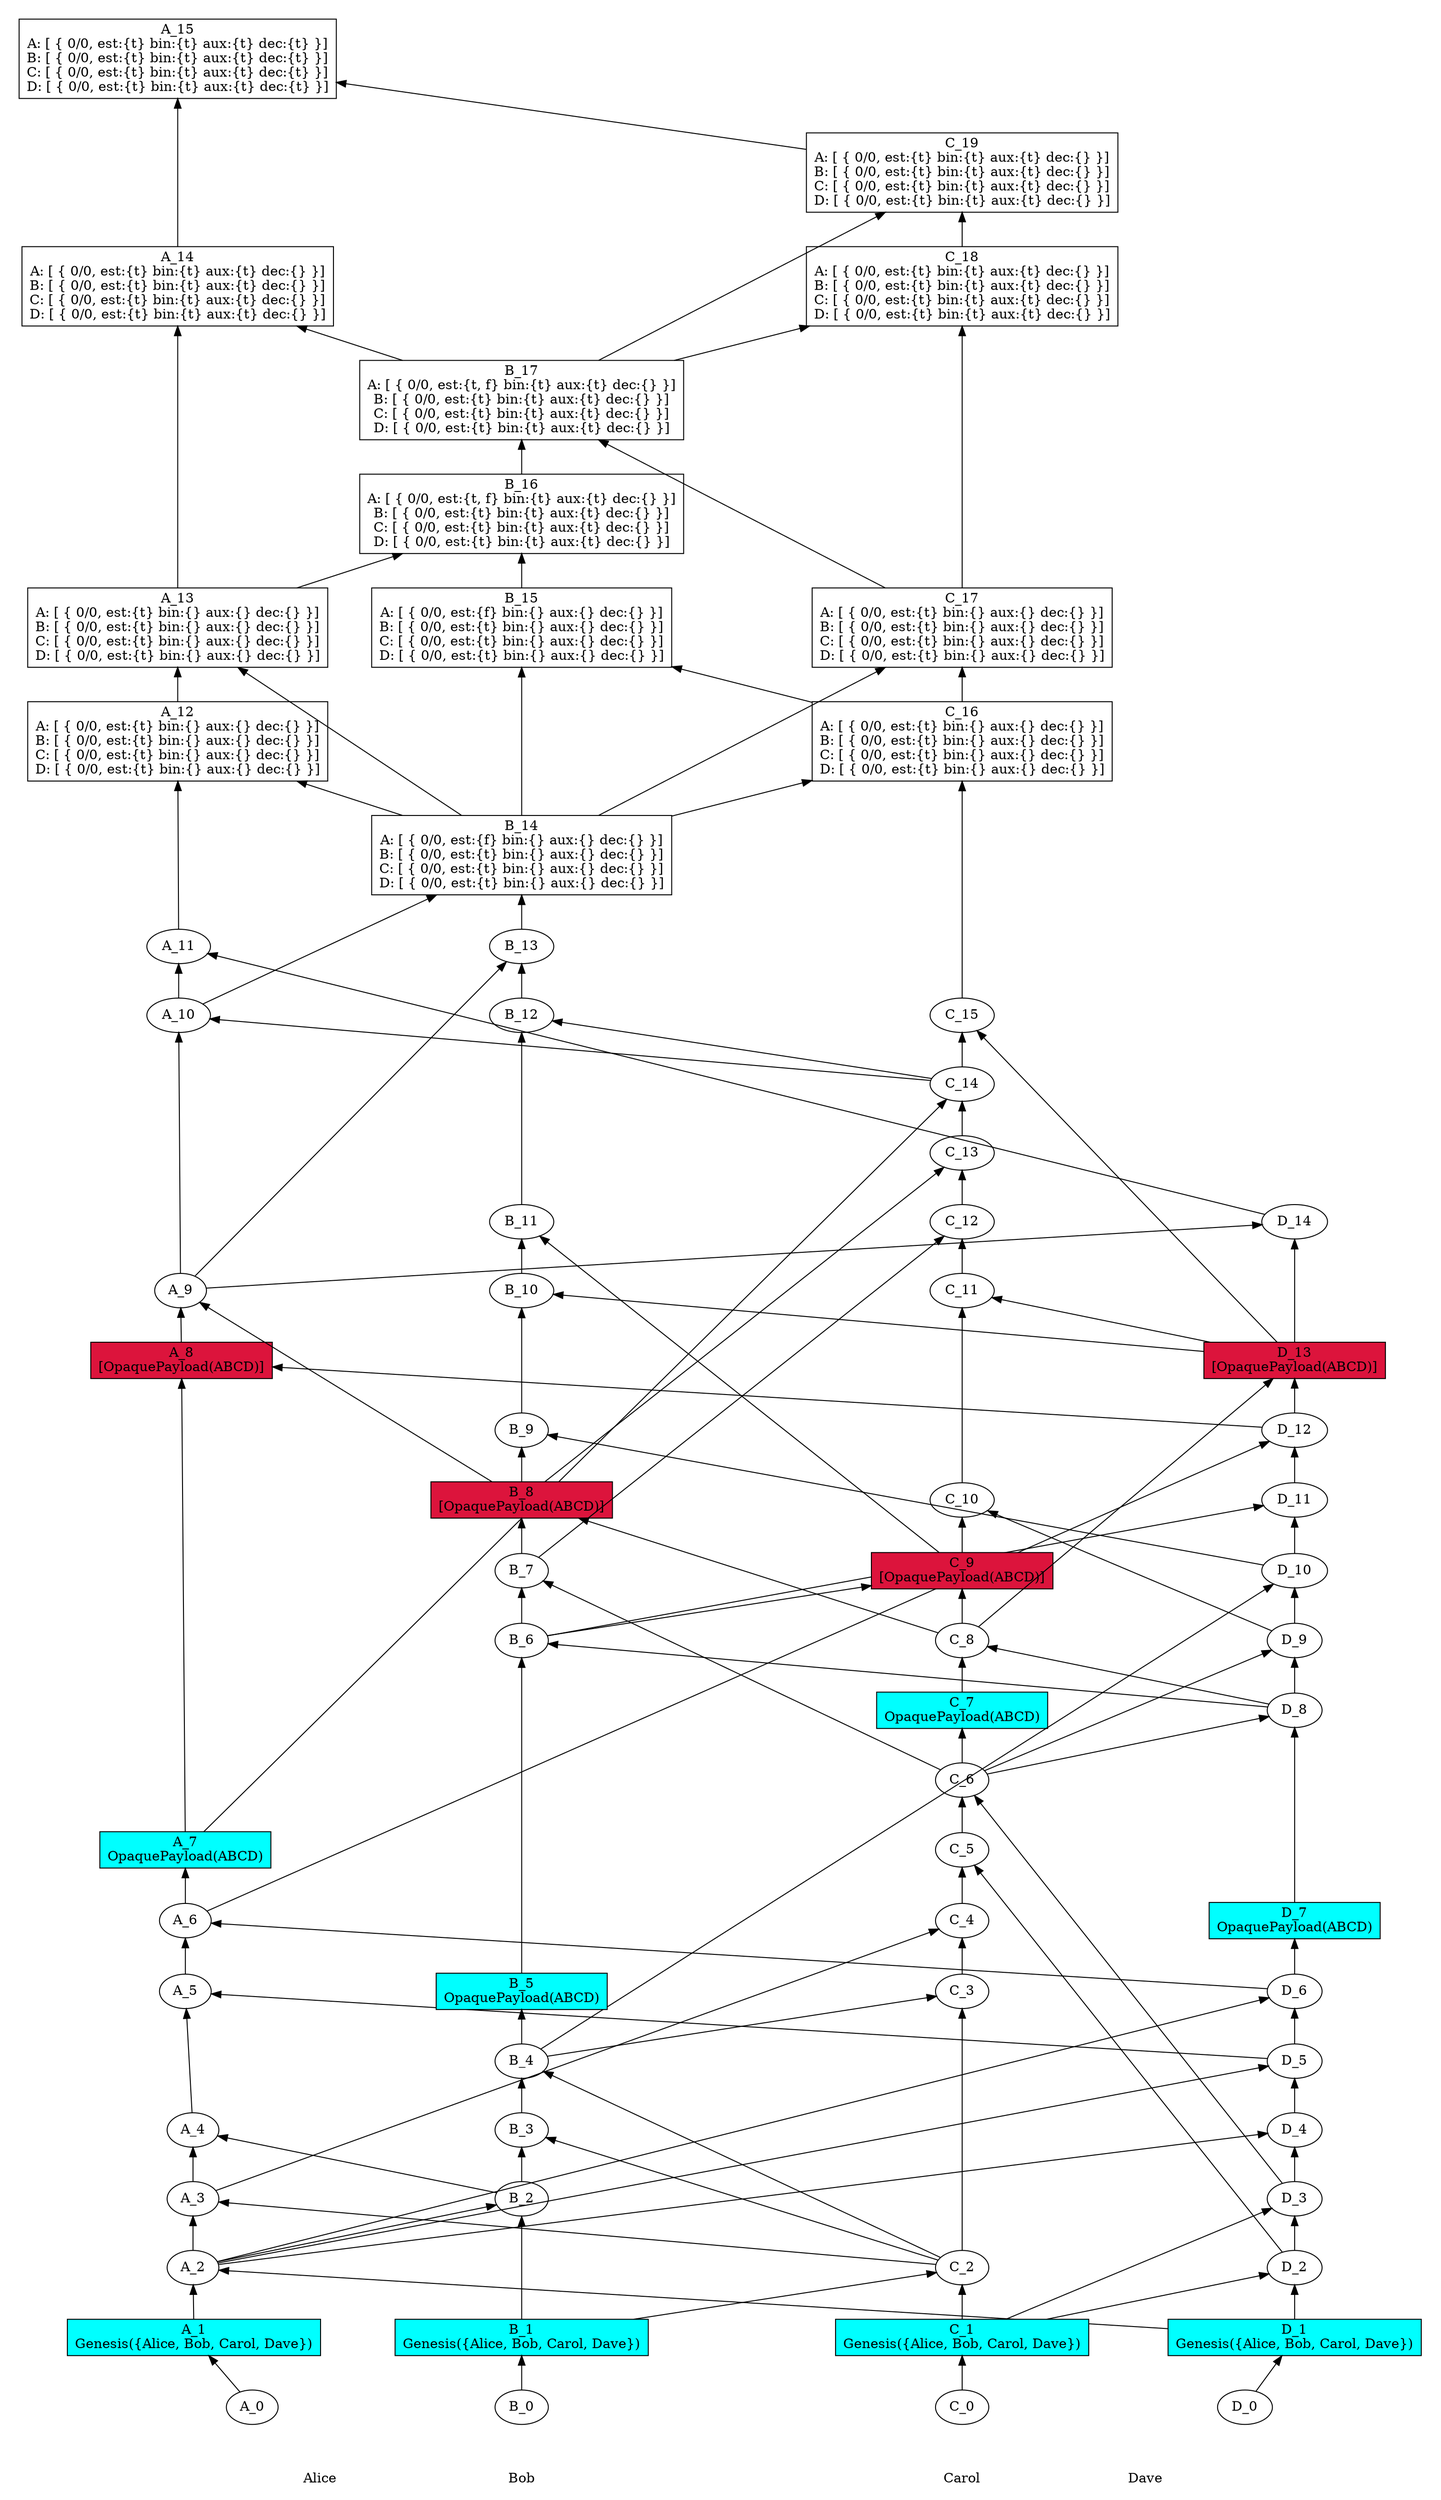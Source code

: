 digraph GossipGraph {
  splines=false
  rankdir=BT
/// our_id: Alice
/// peer_states: {Alice: "PeerState(VOTE|SEND|RECV)", Bob: "PeerState(VOTE|SEND|RECV)", Carol: "PeerState(VOTE|SEND|RECV)", Dave: "PeerState(VOTE|SEND|RECV)"}
/// { 043b416f7c..
/// cause: Request
/// interesting_content: []
/// last_ancestors: {Alice: 3, Bob: 6, Carol: 6, Dave: 8}
/// }
/// { 0584b2a969..
/// cause: Request
/// interesting_content: []
/// last_ancestors: {Alice: 13, Bob: 17, Carol: 17, Dave: 14}
/// }
/// { 1d6c12d64e..
/// cause: Response
/// interesting_content: []
/// last_ancestors: {Alice: 6, Bob: 6, Carol: 11, Dave: 13}
/// }
/// { 1d712a6024..
/// cause: Request
/// interesting_content: []
/// last_ancestors: {Alice: 3, Bob: 4, Carol: 6, Dave: 10}
/// }
/// { 1e5726b2f2..
/// cause: Request
/// interesting_content: []
/// last_ancestors: {Alice: 2, Bob: 4, Carol: 2, Dave: 1}
/// }
/// { 1ec6628195..
/// cause: Response
/// interesting_content: []
/// last_ancestors: {Alice: 10, Bob: 8, Carol: 14, Dave: 13}
/// }
/// { 20cced65d4..
/// cause: Response
/// interesting_content: []
/// last_ancestors: {Alice: 3, Bob: 9, Carol: 8, Dave: 10}
/// }
/// { 2548da4030..
/// cause: Response
/// interesting_content: []
/// last_ancestors: {Alice: 3, Bob: 4, Carol: 4, Dave: 1}
/// }
/// { 2971a7cd10..
/// cause: Response
/// interesting_content: []
/// last_ancestors: {Alice: 2, Bob: 3, Carol: 2, Dave: 1}
/// }
/// { 30d7e4394d..
/// cause: Initial
/// interesting_content: []
/// last_ancestors: {Alice: 0}
/// }
/// { 3602524c3b..
/// cause: Response
/// interesting_content: []
/// last_ancestors: {Alice: 6, Bob: 7, Carol: 12, Dave: 13}
/// }
/// { 36099e4269..
/// cause: Observation(Genesis({Alice, Bob, Carol, Dave}))
/// interesting_content: []
/// last_ancestors: {Carol: 1}
/// }
/// { 36969f0186..
/// cause: Response
/// interesting_content: []
/// last_ancestors: {Alice: 4, Bob: 2, Carol: 2, Dave: 1}
/// }
/// { 3ccf0eb0e3..
/// cause: Observation(OpaquePayload(ABCD))
/// interesting_content: []
/// last_ancestors: {Alice: 3, Bob: 4, Carol: 7, Dave: 3}
/// }
/// { 41ea2d2535..
/// cause: Response
/// interesting_content: []
/// last_ancestors: {Alice: 2, Bob: 4, Carol: 3, Dave: 1}
/// }
/// { 41fd26fd48..
/// cause: Response
/// interesting_content: []
/// last_ancestors: {Alice: 3, Bob: 6, Carol: 10, Dave: 9}
/// }
/// { 4541f98755..
/// cause: Initial
/// interesting_content: []
/// last_ancestors: {Dave: 0}
/// }
/// { 493d2a5a3b..
/// cause: Response
/// interesting_content: []
/// last_ancestors: {Alice: 10, Bob: 14, Carol: 17, Dave: 13}
/// }
/// { 49587bd907..
/// cause: Response
/// interesting_content: []
/// last_ancestors: {Alice: 3, Bob: 4, Carol: 8, Dave: 8}
/// }
/// { 511fb75f3e..
/// cause: Request
/// interesting_content: []
/// last_ancestors: {Alice: 10, Bob: 14, Carol: 16, Dave: 13}
/// }
/// { 526960e082..
/// cause: Response
/// interesting_content: []
/// last_ancestors: {Alice: 6, Bob: 2, Carol: 2, Dave: 6}
/// }
/// { 5bf7f8ac00..
/// cause: Request
/// interesting_content: []
/// last_ancestors: {Alice: 2, Bob: 2, Dave: 1}
/// }
/// { 6035e98417..
/// cause: Request
/// interesting_content: []
/// last_ancestors: {Alice: 3, Bob: 4, Carol: 6, Dave: 8}
/// }
/// { 682aa6684e..
/// cause: Observation(Genesis({Alice, Bob, Carol, Dave}))
/// interesting_content: []
/// last_ancestors: {Bob: 1}
/// }
/// { 6ee7798933..
/// cause: Response
/// interesting_content: []
/// last_ancestors: {Alice: 3, Bob: 4, Carol: 5, Dave: 2}
/// }
/// { 76f80f1a8d..
/// cause: Request
/// interesting_content: []
/// last_ancestors: {Alice: 3, Bob: 7, Carol: 6, Dave: 8}
/// }
/// { 7aafb8df6a..
/// cause: Observation(OpaquePayload(ABCD))
/// interesting_content: []
/// last_ancestors: {Alice: 2, Carol: 1, Dave: 7}
/// }
/// { 85c91ec9a0..
/// cause: Response
/// interesting_content: []
/// last_ancestors: {Alice: 6, Bob: 8, Carol: 13, Dave: 13}
/// }
/// { 8ced4dd981..
/// cause: Response
/// interesting_content: []
/// last_ancestors: {Alice: 11, Bob: 8, Carol: 14, Dave: 14}
/// }
/// { 8e3bc55854..
/// cause: Request
/// interesting_content: []
/// last_ancestors: {Alice: 13, Bob: 14, Carol: 14, Dave: 14}
/// }
/// { 8fdd8d213e..
/// cause: Response
/// interesting_content: []
/// last_ancestors: {Alice: 3, Bob: 6, Carol: 6, Dave: 11}
/// }
/// { 90733e9f80..
/// cause: Request
/// interesting_content: []
/// last_ancestors: {Alice: 3, Bob: 1, Carol: 2, Dave: 1}
/// }
/// { 9956ff7c9f..
/// cause: Request
/// interesting_content: [OpaquePayload(ABCD)]
/// last_ancestors: {Alice: 6, Bob: 6, Carol: 8, Dave: 13}
/// }
/// { 9ba98ecb39..
/// cause: Request
/// interesting_content: []
/// last_ancestors: {Alice: 15, Bob: 17, Carol: 19, Dave: 14}
/// }
/// { 9bf701c3b0..
/// cause: Request
/// interesting_content: []
/// last_ancestors: {Alice: 10, Bob: 14, Carol: 14, Dave: 13}
/// }
/// { a118c218d3..
/// cause: Request
/// interesting_content: []
/// last_ancestors: {Alice: 2, Dave: 1}
/// }
/// { a2377c2f1e..
/// cause: Request
/// interesting_content: []
/// last_ancestors: {Alice: 6, Bob: 6, Carol: 6, Dave: 12}
/// }
/// { a35a75dc06..
/// cause: Request
/// interesting_content: []
/// last_ancestors: {Alice: 9, Bob: 8, Carol: 8, Dave: 14}
/// }
/// { a6176ea05b..
/// cause: Request
/// interesting_content: []
/// last_ancestors: {Carol: 1, Dave: 3}
/// }
/// { af91fcff5e..
/// cause: Observation(Genesis({Alice, Bob, Carol, Dave}))
/// interesting_content: []
/// last_ancestors: {Dave: 1}
/// }
/// { b7c6b3f70f..
/// cause: Request
/// interesting_content: []
/// last_ancestors: {Alice: 7, Bob: 12, Carol: 14, Dave: 13}
/// }
/// { bb8acb898c..
/// cause: Request
/// interesting_content: [OpaquePayload(ABCD)]
/// last_ancestors: {Alice: 3, Bob: 6, Carol: 9, Dave: 8}
/// }
/// { bd9383be13..
/// cause: Request
/// interesting_content: []
/// last_ancestors: {Alice: 9, Bob: 8, Carol: 8, Dave: 12}
/// }
/// { be91fdf2c9..
/// cause: Request
/// interesting_content: []
/// last_ancestors: {Alice: 7, Bob: 8, Carol: 15, Dave: 13}
/// }
/// { c174a57326..
/// cause: Response
/// interesting_content: []
/// last_ancestors: {Alice: 10, Bob: 15, Carol: 16, Dave: 13}
/// }
/// { c1ba0a0530..
/// cause: Request
/// interesting_content: []
/// last_ancestors: {Alice: 13, Bob: 17, Carol: 19, Dave: 14}
/// }
/// { c34b4c2fcb..
/// cause: Request
/// interesting_content: [OpaquePayload(ABCD)]
/// last_ancestors: {Alice: 3, Bob: 8, Carol: 8, Dave: 8}
/// }
/// { c563683ebf..
/// cause: Observation(OpaquePayload(ABCD))
/// interesting_content: []
/// last_ancestors: {Alice: 7, Bob: 2, Carol: 2, Dave: 6}
/// }
/// { c61999e610..
/// cause: Observation(OpaquePayload(ABCD))
/// interesting_content: []
/// last_ancestors: {Alice: 2, Bob: 5, Carol: 2, Dave: 1}
/// }
/// { cc1bd95a30..
/// cause: Response
/// interesting_content: []
/// last_ancestors: {Alice: 5, Bob: 2, Carol: 2, Dave: 5}
/// }
/// { cfa85dfc68..
/// cause: Request
/// interesting_content: []
/// last_ancestors: {Alice: 6, Bob: 10, Carol: 8, Dave: 13}
/// }
/// { d1a43a79c9..
/// cause: Response
/// interesting_content: []
/// last_ancestors: {Alice: 13, Bob: 16, Carol: 16, Dave: 14}
/// }
/// { d45f13f080..
/// cause: Request
/// interesting_content: []
/// last_ancestors: {Alice: 2, Carol: 1, Dave: 6}
/// }
/// { d5890228eb..
/// cause: Request
/// interesting_content: []
/// last_ancestors: {Alice: 7, Bob: 8, Carol: 14, Dave: 13}
/// }
/// { d8b1f9a84e..
/// cause: Response
/// interesting_content: []
/// last_ancestors: {Alice: 2, Carol: 1, Dave: 4}
/// }
/// { dbada52656..
/// cause: Response
/// interesting_content: []
/// last_ancestors: {Alice: 6, Bob: 11, Carol: 9, Dave: 13}
/// }
/// { dc8296fe22..
/// cause: Initial
/// interesting_content: []
/// last_ancestors: {Bob: 0}
/// }
/// { dd4079bcb1..
/// cause: Response
/// interesting_content: [OpaquePayload(ABCD)]
/// last_ancestors: {Alice: 8, Bob: 6, Carol: 6, Dave: 12}
/// }
/// { decd277ed4..
/// cause: Response
/// interesting_content: []
/// last_ancestors: {Alice: 12, Bob: 14, Carol: 14, Dave: 14}
/// }
/// { e2873d8612..
/// cause: Observation(Genesis({Alice, Bob, Carol, Dave}))
/// interesting_content: []
/// last_ancestors: {Alice: 1}
/// }
/// { e33eca991f..
/// cause: Request
/// interesting_content: []
/// last_ancestors: {Carol: 1, Dave: 2}
/// }
/// { e3c1a438da..
/// cause: Request
/// interesting_content: []
/// last_ancestors: {Alice: 3, Bob: 4, Carol: 6, Dave: 9}
/// }
/// { ea46f50e17..
/// cause: Response
/// interesting_content: []
/// last_ancestors: {Alice: 13, Bob: 17, Carol: 18, Dave: 14}
/// }
/// { f227b3b612..
/// cause: Request
/// interesting_content: []
/// last_ancestors: {Alice: 2, Carol: 1, Dave: 5}
/// }
/// { fa13ad61fd..
/// cause: Initial
/// interesting_content: []
/// last_ancestors: {Carol: 0}
/// }
/// { fbb0f444d5..
/// cause: Request
/// interesting_content: []
/// last_ancestors: {Bob: 1, Carol: 2}
/// }
/// { fcd06a5bfe..
/// cause: Response
/// interesting_content: []
/// last_ancestors: {Alice: 3, Bob: 4, Carol: 6, Dave: 3}
/// }
/// { fd03b5208a..
/// cause: Request
/// interesting_content: []
/// last_ancestors: {Alice: 14, Bob: 17, Carol: 17, Dave: 14}
/// }
/// { ffe0f30040..
/// cause: Response
/// interesting_content: []
/// last_ancestors: {Alice: 9, Bob: 13, Carol: 14, Dave: 13}
/// }
    style=invis
  subgraph cluster_Alice {
    label=Alice
    Alice [style=invis]
    Alice -> "30d7e4394d.." [style=invis]
    "30d7e4394d.." -> "e2873d8612.." [minlen=1]
    "e2873d8612.." -> "a118c218d3.." [minlen=1]
    "a118c218d3.." -> "90733e9f80.." [minlen=1]
    "90733e9f80.." -> "36969f0186.." [minlen=1]
    "36969f0186.." -> "cc1bd95a30.." [minlen=2]
    "cc1bd95a30.." -> "526960e082.." [minlen=1]
    "526960e082.." -> "c563683ebf.." [minlen=1]
    "c563683ebf.." -> "dd4079bcb1.." [minlen=7]
    "dd4079bcb1.." -> "bd9383be13.." [minlen=1]
    "bd9383be13.." -> "1ec6628195.." [minlen=4]
    "1ec6628195.." -> "8ced4dd981.." [minlen=1]
    "8ced4dd981.." -> "decd277ed4.." [minlen=2]
    "decd277ed4.." -> "8e3bc55854.." [minlen=1]
    "8e3bc55854.." -> "fd03b5208a.." [minlen=3]
    "fd03b5208a.." -> "9ba98ecb39.." [minlen=2]


  }
  "af91fcff5e.." -> "a118c218d3.." [constraint=false]
  "fbb0f444d5.." -> "90733e9f80.." [constraint=false]
  "5bf7f8ac00.." -> "36969f0186.." [constraint=false]
  "f227b3b612.." -> "cc1bd95a30.." [constraint=false]
  "d45f13f080.." -> "526960e082.." [constraint=false]
  "a2377c2f1e.." -> "dd4079bcb1.." [constraint=false]
  "c34b4c2fcb.." -> "bd9383be13.." [constraint=false]
  "d5890228eb.." -> "1ec6628195.." [constraint=false]
  "a35a75dc06.." -> "8ced4dd981.." [constraint=false]
  "9bf701c3b0.." -> "decd277ed4.." [constraint=false]
  "9bf701c3b0.." -> "8e3bc55854.." [constraint=false]
  "0584b2a969.." -> "fd03b5208a.." [constraint=false]
  "c1ba0a0530.." -> "9ba98ecb39.." [constraint=false]

    style=invis
  subgraph cluster_Dave {
    label=Dave
    Dave [style=invis]
    Dave -> "4541f98755.." [style=invis]
    "4541f98755.." -> "af91fcff5e.." [minlen=1]
    "af91fcff5e.." -> "e33eca991f.." [minlen=1]
    "e33eca991f.." -> "a6176ea05b.." [minlen=1]
    "a6176ea05b.." -> "d8b1f9a84e.." [minlen=1]
    "d8b1f9a84e.." -> "f227b3b612.." [minlen=1]
    "f227b3b612.." -> "d45f13f080.." [minlen=1]
    "d45f13f080.." -> "7aafb8df6a.." [minlen=1]
    "7aafb8df6a.." -> "6035e98417.." [minlen=3]
    "6035e98417.." -> "e3c1a438da.." [minlen=1]
    "e3c1a438da.." -> "1d712a6024.." [minlen=1]
    "1d712a6024.." -> "8fdd8d213e.." [minlen=1]
    "8fdd8d213e.." -> "a2377c2f1e.." [minlen=1]
    "a2377c2f1e.." -> "9956ff7c9f.." [minlen=1]
    "9956ff7c9f.." -> "a35a75dc06.." [minlen=2]


  }
  "36099e4269.." -> "e33eca991f.." [constraint=false]
  "36099e4269.." -> "a6176ea05b.." [constraint=false]
  "a118c218d3.." -> "d8b1f9a84e.." [constraint=false]
  "a118c218d3.." -> "f227b3b612.." [constraint=false]
  "a118c218d3.." -> "d45f13f080.." [constraint=false]
  "fcd06a5bfe.." -> "6035e98417.." [constraint=false]
  "fcd06a5bfe.." -> "e3c1a438da.." [constraint=false]
  "1e5726b2f2.." -> "1d712a6024.." [constraint=false]
  "043b416f7c.." -> "8fdd8d213e.." [constraint=false]
  "526960e082.." -> "a2377c2f1e.." [constraint=false]
  "49587bd907.." -> "9956ff7c9f.." [constraint=false]
  "bd9383be13.." -> "a35a75dc06.." [constraint=false]

    style=invis
  subgraph cluster_Bob {
    label=Bob
    Bob [style=invis]
    Bob -> "dc8296fe22.." [style=invis]
    "dc8296fe22.." -> "682aa6684e.." [minlen=1]
    "682aa6684e.." -> "5bf7f8ac00.." [minlen=2]
    "5bf7f8ac00.." -> "2971a7cd10.." [minlen=1]
    "2971a7cd10.." -> "1e5726b2f2.." [minlen=1]
    "1e5726b2f2.." -> "c61999e610.." [minlen=1]
    "c61999e610.." -> "043b416f7c.." [minlen=5]
    "043b416f7c.." -> "76f80f1a8d.." [minlen=1]
    "76f80f1a8d.." -> "c34b4c2fcb.." [minlen=1]
    "c34b4c2fcb.." -> "20cced65d4.." [minlen=1]
    "20cced65d4.." -> "cfa85dfc68.." [minlen=2]
    "cfa85dfc68.." -> "dbada52656.." [minlen=1]
    "dbada52656.." -> "b7c6b3f70f.." [minlen=3]
    "b7c6b3f70f.." -> "ffe0f30040.." [minlen=1]
    "ffe0f30040.." -> "9bf701c3b0.." [minlen=1]
    "9bf701c3b0.." -> "c174a57326.." [minlen=2]
    "c174a57326.." -> "d1a43a79c9.." [minlen=1]
    "d1a43a79c9.." -> "0584b2a969.." [minlen=1]


  }
  "a118c218d3.." -> "5bf7f8ac00.." [constraint=false]
  "fbb0f444d5.." -> "2971a7cd10.." [constraint=false]
  "fbb0f444d5.." -> "1e5726b2f2.." [constraint=false]
  "6035e98417.." -> "043b416f7c.." [constraint=false]
  "fcd06a5bfe.." -> "76f80f1a8d.." [constraint=false]
  "49587bd907.." -> "c34b4c2fcb.." [constraint=false]
  "1d712a6024.." -> "20cced65d4.." [constraint=false]
  "9956ff7c9f.." -> "cfa85dfc68.." [constraint=false]
  "bb8acb898c.." -> "dbada52656.." [constraint=false]
  "d5890228eb.." -> "b7c6b3f70f.." [constraint=false]
  "bd9383be13.." -> "ffe0f30040.." [constraint=false]
  "1ec6628195.." -> "9bf701c3b0.." [constraint=false]
  "511fb75f3e.." -> "c174a57326.." [constraint=false]
  "8e3bc55854.." -> "d1a43a79c9.." [constraint=false]
  "493d2a5a3b.." -> "0584b2a969.." [constraint=false]

    style=invis
  subgraph cluster_Carol {
    label=Carol
    Carol [style=invis]
    Carol -> "fa13ad61fd.." [style=invis]
    "fa13ad61fd.." -> "36099e4269.." [minlen=1]
    "36099e4269.." -> "fbb0f444d5.." [minlen=1]
    "fbb0f444d5.." -> "41ea2d2535.." [minlen=4]
    "41ea2d2535.." -> "2548da4030.." [minlen=1]
    "2548da4030.." -> "6ee7798933.." [minlen=1]
    "6ee7798933.." -> "fcd06a5bfe.." [minlen=1]
    "fcd06a5bfe.." -> "3ccf0eb0e3.." [minlen=1]
    "3ccf0eb0e3.." -> "49587bd907.." [minlen=1]
    "49587bd907.." -> "bb8acb898c.." [minlen=1]
    "bb8acb898c.." -> "41fd26fd48.." [minlen=1]
    "41fd26fd48.." -> "1d6c12d64e.." [minlen=3]
    "1d6c12d64e.." -> "3602524c3b.." [minlen=1]
    "3602524c3b.." -> "85c91ec9a0.." [minlen=1]
    "85c91ec9a0.." -> "d5890228eb.." [minlen=1]
    "d5890228eb.." -> "be91fdf2c9.." [minlen=1]
    "be91fdf2c9.." -> "511fb75f3e.." [minlen=3]
    "511fb75f3e.." -> "493d2a5a3b.." [minlen=1]
    "493d2a5a3b.." -> "ea46f50e17.." [minlen=3]
    "ea46f50e17.." -> "c1ba0a0530.." [minlen=1]


  }
  "682aa6684e.." -> "fbb0f444d5.." [constraint=false]
  "1e5726b2f2.." -> "41ea2d2535.." [constraint=false]
  "90733e9f80.." -> "2548da4030.." [constraint=false]
  "e33eca991f.." -> "6ee7798933.." [constraint=false]
  "a6176ea05b.." -> "fcd06a5bfe.." [constraint=false]
  "6035e98417.." -> "49587bd907.." [constraint=false]
  "043b416f7c.." -> "bb8acb898c.." [constraint=false]
  "e3c1a438da.." -> "41fd26fd48.." [constraint=false]
  "9956ff7c9f.." -> "1d6c12d64e.." [constraint=false]
  "76f80f1a8d.." -> "3602524c3b.." [constraint=false]
  "c34b4c2fcb.." -> "85c91ec9a0.." [constraint=false]
  "c563683ebf.." -> "d5890228eb.." [constraint=false]
  "9956ff7c9f.." -> "be91fdf2c9.." [constraint=false]
  "9bf701c3b0.." -> "511fb75f3e.." [constraint=false]
  "9bf701c3b0.." -> "493d2a5a3b.." [constraint=false]
  "0584b2a969.." -> "ea46f50e17.." [constraint=false]
  "0584b2a969.." -> "c1ba0a0530.." [constraint=false]

 "043b416f7c.." [fillcolor=white, label="B_6"]
 "0584b2a969.." [ shape=rectangle, fillcolor=white, label="B_17
A: [ { 0/0, est:{t, f} bin:{t} aux:{t} dec:{} }]
B: [ { 0/0, est:{t} bin:{t} aux:{t} dec:{} }]
C: [ { 0/0, est:{t} bin:{t} aux:{t} dec:{} }]
D: [ { 0/0, est:{t} bin:{t} aux:{t} dec:{} }]"]
 "1d6c12d64e.." [fillcolor=white, label="C_11"]
 "1d712a6024.." [fillcolor=white, label="D_10"]
 "1e5726b2f2.." [fillcolor=white, label="B_4"]
 "1ec6628195.." [fillcolor=white, label="A_10"]
 "20cced65d4.." [fillcolor=white, label="B_9"]
 "2548da4030.." [fillcolor=white, label="C_4"]
 "2971a7cd10.." [fillcolor=white, label="B_3"]
 "30d7e4394d.." [fillcolor=white, label="A_0"]
 "3602524c3b.." [fillcolor=white, label="C_12"]
 "36099e4269.." [fillcolor=white, label="C_1
Genesis({Alice, Bob, Carol, Dave})"]
 "36099e4269.." [shape=rectangle, style=filled, fillcolor=cyan]
 "36969f0186.." [fillcolor=white, label="A_4"]
 "3ccf0eb0e3.." [fillcolor=white, label="C_7
OpaquePayload(ABCD)"]
 "3ccf0eb0e3.." [shape=rectangle, style=filled, fillcolor=cyan]
 "41ea2d2535.." [fillcolor=white, label="C_3"]
 "41fd26fd48.." [fillcolor=white, label="C_10"]
 "4541f98755.." [fillcolor=white, label="D_0"]
 "493d2a5a3b.." [ shape=rectangle, fillcolor=white, label="C_17
A: [ { 0/0, est:{t} bin:{} aux:{} dec:{} }]
B: [ { 0/0, est:{t} bin:{} aux:{} dec:{} }]
C: [ { 0/0, est:{t} bin:{} aux:{} dec:{} }]
D: [ { 0/0, est:{t} bin:{} aux:{} dec:{} }]"]
 "49587bd907.." [fillcolor=white, label="C_8"]
 "511fb75f3e.." [ shape=rectangle, fillcolor=white, label="C_16
A: [ { 0/0, est:{t} bin:{} aux:{} dec:{} }]
B: [ { 0/0, est:{t} bin:{} aux:{} dec:{} }]
C: [ { 0/0, est:{t} bin:{} aux:{} dec:{} }]
D: [ { 0/0, est:{t} bin:{} aux:{} dec:{} }]"]
 "526960e082.." [fillcolor=white, label="A_6"]
 "5bf7f8ac00.." [fillcolor=white, label="B_2"]
 "6035e98417.." [fillcolor=white, label="D_8"]
 "682aa6684e.." [fillcolor=white, label="B_1
Genesis({Alice, Bob, Carol, Dave})"]
 "682aa6684e.." [shape=rectangle, style=filled, fillcolor=cyan]
 "6ee7798933.." [fillcolor=white, label="C_5"]
 "76f80f1a8d.." [fillcolor=white, label="B_7"]
 "7aafb8df6a.." [fillcolor=white, label="D_7
OpaquePayload(ABCD)"]
 "7aafb8df6a.." [shape=rectangle, style=filled, fillcolor=cyan]
 "85c91ec9a0.." [fillcolor=white, label="C_13"]
 "8ced4dd981.." [fillcolor=white, label="A_11"]
 "8e3bc55854.." [ shape=rectangle, fillcolor=white, label="A_13
A: [ { 0/0, est:{t} bin:{} aux:{} dec:{} }]
B: [ { 0/0, est:{t} bin:{} aux:{} dec:{} }]
C: [ { 0/0, est:{t} bin:{} aux:{} dec:{} }]
D: [ { 0/0, est:{t} bin:{} aux:{} dec:{} }]"]
 "8fdd8d213e.." [fillcolor=white, label="D_11"]
 "90733e9f80.." [fillcolor=white, label="A_3"]
 "9956ff7c9f.." [fillcolor=white, label="D_13
[OpaquePayload(ABCD)]"]
 "9956ff7c9f.." [shape=rectangle, style=filled, fillcolor=crimson]
 "9ba98ecb39.." [ shape=rectangle, fillcolor=white, label="A_15
A: [ { 0/0, est:{t} bin:{t} aux:{t} dec:{t} }]
B: [ { 0/0, est:{t} bin:{t} aux:{t} dec:{t} }]
C: [ { 0/0, est:{t} bin:{t} aux:{t} dec:{t} }]
D: [ { 0/0, est:{t} bin:{t} aux:{t} dec:{t} }]"]
 "9bf701c3b0.." [ shape=rectangle, fillcolor=white, label="B_14
A: [ { 0/0, est:{f} bin:{} aux:{} dec:{} }]
B: [ { 0/0, est:{t} bin:{} aux:{} dec:{} }]
C: [ { 0/0, est:{t} bin:{} aux:{} dec:{} }]
D: [ { 0/0, est:{t} bin:{} aux:{} dec:{} }]"]
 "a118c218d3.." [fillcolor=white, label="A_2"]
 "a2377c2f1e.." [fillcolor=white, label="D_12"]
 "a35a75dc06.." [fillcolor=white, label="D_14"]
 "a6176ea05b.." [fillcolor=white, label="D_3"]
 "af91fcff5e.." [fillcolor=white, label="D_1
Genesis({Alice, Bob, Carol, Dave})"]
 "af91fcff5e.." [shape=rectangle, style=filled, fillcolor=cyan]
 "b7c6b3f70f.." [fillcolor=white, label="B_12"]
 "bb8acb898c.." [fillcolor=white, label="C_9
[OpaquePayload(ABCD)]"]
 "bb8acb898c.." [shape=rectangle, style=filled, fillcolor=crimson]
 "bd9383be13.." [fillcolor=white, label="A_9"]
 "be91fdf2c9.." [fillcolor=white, label="C_15"]
 "c174a57326.." [ shape=rectangle, fillcolor=white, label="B_15
A: [ { 0/0, est:{f} bin:{} aux:{} dec:{} }]
B: [ { 0/0, est:{t} bin:{} aux:{} dec:{} }]
C: [ { 0/0, est:{t} bin:{} aux:{} dec:{} }]
D: [ { 0/0, est:{t} bin:{} aux:{} dec:{} }]"]
 "c1ba0a0530.." [ shape=rectangle, fillcolor=white, label="C_19
A: [ { 0/0, est:{t} bin:{t} aux:{t} dec:{} }]
B: [ { 0/0, est:{t} bin:{t} aux:{t} dec:{} }]
C: [ { 0/0, est:{t} bin:{t} aux:{t} dec:{} }]
D: [ { 0/0, est:{t} bin:{t} aux:{t} dec:{} }]"]
 "c34b4c2fcb.." [fillcolor=white, label="B_8
[OpaquePayload(ABCD)]"]
 "c34b4c2fcb.." [shape=rectangle, style=filled, fillcolor=crimson]
 "c563683ebf.." [fillcolor=white, label="A_7
OpaquePayload(ABCD)"]
 "c563683ebf.." [shape=rectangle, style=filled, fillcolor=cyan]
 "c61999e610.." [fillcolor=white, label="B_5
OpaquePayload(ABCD)"]
 "c61999e610.." [shape=rectangle, style=filled, fillcolor=cyan]
 "cc1bd95a30.." [fillcolor=white, label="A_5"]
 "cfa85dfc68.." [fillcolor=white, label="B_10"]
 "d1a43a79c9.." [ shape=rectangle, fillcolor=white, label="B_16
A: [ { 0/0, est:{t, f} bin:{t} aux:{t} dec:{} }]
B: [ { 0/0, est:{t} bin:{t} aux:{t} dec:{} }]
C: [ { 0/0, est:{t} bin:{t} aux:{t} dec:{} }]
D: [ { 0/0, est:{t} bin:{t} aux:{t} dec:{} }]"]
 "d45f13f080.." [fillcolor=white, label="D_6"]
 "d5890228eb.." [fillcolor=white, label="C_14"]
 "d8b1f9a84e.." [fillcolor=white, label="D_4"]
 "dbada52656.." [fillcolor=white, label="B_11"]
 "dc8296fe22.." [fillcolor=white, label="B_0"]
 "dd4079bcb1.." [fillcolor=white, label="A_8
[OpaquePayload(ABCD)]"]
 "dd4079bcb1.." [shape=rectangle, style=filled, fillcolor=crimson]
 "decd277ed4.." [ shape=rectangle, fillcolor=white, label="A_12
A: [ { 0/0, est:{t} bin:{} aux:{} dec:{} }]
B: [ { 0/0, est:{t} bin:{} aux:{} dec:{} }]
C: [ { 0/0, est:{t} bin:{} aux:{} dec:{} }]
D: [ { 0/0, est:{t} bin:{} aux:{} dec:{} }]"]
 "e2873d8612.." [fillcolor=white, label="A_1
Genesis({Alice, Bob, Carol, Dave})"]
 "e2873d8612.." [shape=rectangle, style=filled, fillcolor=cyan]
 "e33eca991f.." [fillcolor=white, label="D_2"]
 "e3c1a438da.." [fillcolor=white, label="D_9"]
 "ea46f50e17.." [ shape=rectangle, fillcolor=white, label="C_18
A: [ { 0/0, est:{t} bin:{t} aux:{t} dec:{} }]
B: [ { 0/0, est:{t} bin:{t} aux:{t} dec:{} }]
C: [ { 0/0, est:{t} bin:{t} aux:{t} dec:{} }]
D: [ { 0/0, est:{t} bin:{t} aux:{t} dec:{} }]"]
 "f227b3b612.." [fillcolor=white, label="D_5"]
 "fa13ad61fd.." [fillcolor=white, label="C_0"]
 "fbb0f444d5.." [fillcolor=white, label="C_2"]
 "fcd06a5bfe.." [fillcolor=white, label="C_6"]
 "fd03b5208a.." [ shape=rectangle, fillcolor=white, label="A_14
A: [ { 0/0, est:{t} bin:{t} aux:{t} dec:{} }]
B: [ { 0/0, est:{t} bin:{t} aux:{t} dec:{} }]
C: [ { 0/0, est:{t} bin:{t} aux:{t} dec:{} }]
D: [ { 0/0, est:{t} bin:{t} aux:{t} dec:{} }]"]
 "ffe0f30040.." [fillcolor=white, label="B_13"]

  {
    rank=same
    Alice [style=filled, color=white]
    Dave [style=filled, color=white]
    Bob [style=filled, color=white]
    Carol [style=filled, color=white]
  }
  Alice -> Bob -> Carol -> Dave [style=invis]
}

